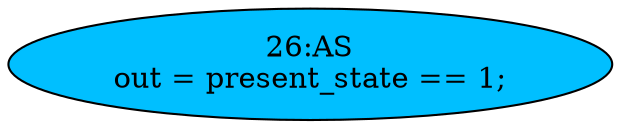 strict digraph "" {
	node [label="\N"];
	"26:AS"	[ast="<pyverilog.vparser.ast.Assign object at 0x7f8ca5d875d0>",
		def_var="['out']",
		fillcolor=deepskyblue,
		label="26:AS
out = present_state == 1;",
		statements="[]",
		style=filled,
		typ=Assign,
		use_var="['present_state']"];
}

